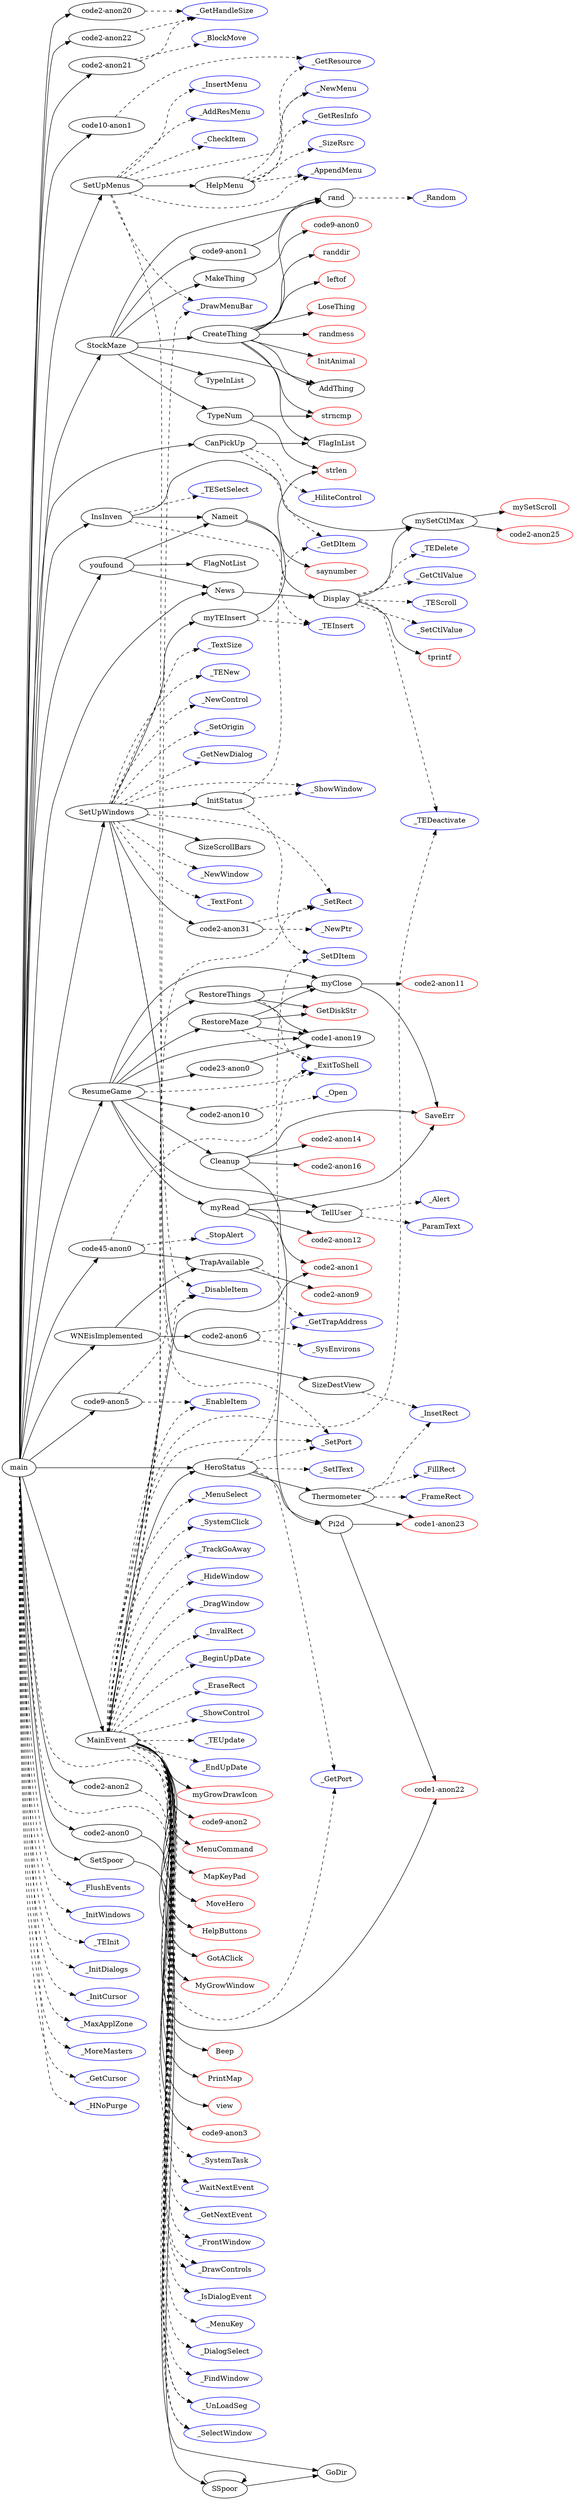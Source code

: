 digraph callgraph {
	rankdir= "LR"

	"main"
	"code2-anon20"
	"code2-anon21"
	"code2-anon22"
	"SetUpMenus"
	"SetUpWindows"
	"code10-anon1"
	"code45-anon0"
	"StockMaze"
	"CanPickUp"
	"code2-anon0"
	"SetSpoor"
	"HeroStatus"
	"News"
	"code2-anon2"
	"ResumeGame"
	"InsInven"
	"code9-anon5"
	"youfound"
	"WNEisImplemented"
	"MainEvent"
	"HelpMenu"
	"SizeDestView"
	"SizeScrollBars"
	"myTEInsert"
	"code2-anon31"
	"InitStatus"
	"TrapAvailable"
	"TypeNum"
	"MakeThing"
	"rand"
	"AddThing"
	"TypeInList"
	"code9-anon1"
	"CreateThing"	
	"GoDir"
	"SSpoor"
	"Pi2d"
	"Thermometer"
	"Display"
	"code2-anon10"
	"myRead"
	"myClose"
	"TellUser"
	"RestoreMaze"
	"RestoreThings"
	"code23-anon0"
	"Cleanup"
	"code1-anon19"
	"Nameit"
	"mySetCtlMax"
	"FlagNotList"
	"code2-anon6"
	"myGrowDrawIcon"[color=red]
	"code2-anon1"[color=red]
	"code9-anon2"[color=red]
	"MenuCommand"[color=red]
	"MapKeyPad"[color=red]
	"MoveHero"[color=red]
	"HelpButtons"[color=red]
	"GotAClick"[color=red]
	"MyGrowWindow"[color=red]
	"Beep"[color=red]
	"code1-anon22"[color=red]
	"PrintMap"[color=red]
	"view"[color=red]
	"code9-anon3"[color=red]
	"strlen"[color=red]
	"code2-anon9"[color=red]
	"strncmp"[color=red]
	"code9-anon0"[color=red]
	"randdir"[color=red]
	"leftof"[color=red]
	"LoseThing"[color=red]
	"randmess"[color=red]
	"InitAnimal"[color=red]
	"code1-anon23"[color=red]
	"tprintf"[color=red]
	"code2-anon12"[color=red]
	"SaveErr"[color=red]
	"code2-anon11"[color=red]
	"GetDiskStr"[color=red]
	"saynumber"[color=red]
	"mySetScroll"[color=red]
	"code2-anon25"[color=red]
	"code2-anon16"[color=red]
	"code2-anon14"[color=red]



	"_FlushEvents"[color=blue]
	"_InitWindows"[color=blue]
	"_TEInit"[color=blue]
	"_InitDialogs"[color=blue]
	"_InitCursor"[color=blue]
	"_MaxApplZone"[color=blue]
	"_MoreMasters"[color=blue]
	"_GetCursor"[color=blue]
	"_HNoPurge"[color=blue]
	"_UnLoadSeg"[color=blue]
	"_SelectWindow"[color=blue]
	"_GetHandleSize"[color=blue]
	"_BlockMove"[color=blue]
	"_NewMenu"[color=blue]
	"_AppendMenu"[color=blue]
	"_AddResMenu"[color=blue]
	"_CheckItem"[color=blue]
	"_DisableItem"[color=blue]
	"_InsertMenu"[color=blue]
	"_DrawMenuBar"[color=blue]
	"_SetRect"[color=blue]
	"_NewWindow"[color=blue]
	"_SetPort"[color=blue]
	"_TextFont"[color=blue]
	"_TextSize"[color=blue]
	"_TENew"[color=blue]
	"_NewControl"[color=blue]
	"_SetOrigin"[color=blue]
	"_GetNewDialog"[color=blue]
	"_ShowWindow"[color=blue]
	"_GetResource"[color=blue]
	"_StopAlert"[color=blue]
	"_ExitToShell"[color=blue]
	"_GetDItem"[color=blue]
	"_HiliteControl"[color=blue]
	"_SetIText"[color=blue]
	"_TESetSelect"[color=blue]
	"_TEInsert"[color=blue]
	"_EnableItem"[color=blue]
	"_GetPort"[color=blue]
	"_SetDItem"[color=blue]
	"_SystemTask"[color=blue]
	"_WaitNextEvent"[color=blue]
	"_GetNextEvent"[color=blue]
	"_FrontWindow"[color=blue]
	"_DrawControls"[color=blue]
	"_TEDeactivate"[color=blue]
	"_IsDialogEvent"[color=blue]
	"_MenuKey"[color=blue]
	"_DialogSelect"[color=blue]
	"_FindWindow"[color=blue]
	"_MenuSelect"[color=blue]
	"_SystemClick"[color=blue]
	"_TrackGoAway"[color=blue]
	"_HideWindow"[color=blue]
	"_SelectWindow"[color=blue]
	"_DragWindow"[color=blue]
	"_InvalRect"[color=blue]
	"_BeginUpDate"[color=blue]
	"_EraseRect"[color=blue]
	"_ShowControl"[color=blue]
	"_DrawControls"[color=blue]
	"_TEUpdate"[color=blue]
	"_EndUpDate"[color=blue]
	"_SizeRsrc"[color=blue]
	"_GetResInfo"[color=blue]
	"_InsetRect"[color=blue]
	"_NewPtr"[color=blue]
	"_GetTrapAddress"[color=blue]
	"_Random"[color=blue]
	"_FrameRect"[color=blue]
	"_FillRect"[color=blue]
	"_TEDelete"[color=blue]
	"_GetCtlValue"[color=blue]
	"_TEScroll"[color=blue]
	"_SetCtlValue"[color=blue]
	"_Open"[color=blue]
	"_ParamText"[color=blue]
	"_Alert"[color=blue]
	"_SysEnvirons"[color=blue]



	"main" -> "code2-anon20"
	"main" -> "code2-anon21"
	"main" -> "code2-anon22"
	"main" -> "SetUpMenus"
	"main" -> "SetUpWindows"
	"main" -> "code10-anon1"
	"main" -> "code45-anon0"
	"main" -> "StockMaze"
	"main" -> "CanPickUp"
	"main" -> "code2-anon0"
	"main" -> "SetSpoor"
	"main" -> "HeroStatus"
	"main" -> "News"
	"main" -> "code2-anon2"
	"main" -> "ResumeGame"
	"main" -> "InsInven"
	"main" -> "code9-anon5"
	"main" -> "youfound"
	"main" -> "WNEisImplemented"
	"main" -> "MainEvent"

	"main" -> "_FlushEvents"[style=dashed]
	"main" -> "_InitWindows"[style=dashed]
	"main" -> "_TEInit"[style=dashed]
	"main" -> "_InitDialogs"[style=dashed]
	"main" -> "_InitCursor"[style=dashed]
	"main" -> "_MaxApplZone"[style=dashed]
	"main" -> "_MoreMasters"[style=dashed]
	"main" -> "_GetCursor"[style=dashed]
	"main" -> "_HNoPurge"[style=dashed]
	"main" -> "_UnLoadSeg"[style=dashed]
	"main" -> "_SelectWindow"[style=dashed]


	"code2-anon20" -> "_GetHandleSize"[style=dashed]

	"code2-anon21" -> "_GetHandleSize"[style=dashed]
	"code2-anon21" -> "_BlockMove"[style=dashed]

	"code2-anon22" -> "_GetHandleSize"[style=dashed]

	"SetUpMenus" -> "HelpMenu"

	"SetUpMenus" -> "_NewMenu"[style=dashed]
	"SetUpMenus" -> "_AppendMenu"[style=dashed]
	"SetUpMenus" -> "_AddResMenu"[style=dashed]
	"SetUpMenus" -> "_CheckItem"[style=dashed]
	"SetUpMenus" -> "_DisableItem"[style=dashed]
	"SetUpMenus" -> "_InsertMenu"[style=dashed]
	"SetUpMenus" -> "_DrawMenuBar"[style=dashed]

	"SetUpWindows" -> "SizeDestView"
	"SetUpWindows" -> "SizeScrollBars"
	"SetUpWindows" -> "myTEInsert"
	"SetUpWindows" -> "code2-anon31"
	"SetUpWindows" -> "InitStatus"

	"SetUpWindows" -> "_SetRect"[style=dashed]
	"SetUpWindows" -> "_NewWindow"[style=dashed]
	"SetUpWindows" -> "_SetPort"[style=dashed]
	"SetUpWindows" -> "_TextFont"[style=dashed]
	"SetUpWindows" -> "_TextSize"[style=dashed]
	"SetUpWindows" -> "_TENew"[style=dashed]
	"SetUpWindows" -> "_NewControl"[style=dashed]
	"SetUpWindows" -> "_SetOrigin"[style=dashed]
	"SetUpWindows" -> "_GetNewDialog"[style=dashed]
	"SetUpWindows" -> "_ShowWindow"[style=dashed]

	"code10-anon1" -> "_GetResource"[style=dashed]

	"code45-anon0" -> "TrapAvailable"

	"code45-anon0" -> "_StopAlert"[style=dashed]
	"code45-anon0" -> "_ExitToShell"[style=dashed]


	"StockMaze" -> "TypeNum"
	"StockMaze" -> "MakeThing"
	"StockMaze" -> "rand"
	"StockMaze" -> "AddThing"
	"StockMaze" -> "TypeInList"
	"StockMaze" -> "code9-anon1"
	"StockMaze" -> "CreateThing"	


	"CanPickUp" -> "FlagInList"

	"CanPickUp" -> "_GetDItem"[style=dashed]
	"CanPickUp" -> "_HiliteControl"[style=dashed]

	"code2-anon0" -> "GoDir"

	"SetSpoor" -> "SSpoor"

	"HeroStatus" -> "Pi2d"
	"HeroStatus" -> "Thermometer"

	"HeroStatus" -> "_SetPort"[style=dashed]
	"HeroStatus" -> "_GetPort"[style=dashed]
	"HeroStatus" -> "_SetDItem"[style=dashed]
	"HeroStatus" -> "_SetIText"[style=dashed]

	"News" -> "Display"
	
	"code2-anon2" -> "_UnLoadSeg"[style=dashed]

	"ResumeGame" -> "code2-anon10"
	"ResumeGame" -> "myRead"
	"ResumeGame" -> "myClose"
	"ResumeGame" -> "TellUser"
	"ResumeGame" -> "RestoreMaze"
	"ResumeGame" -> "RestoreThings"
	"ResumeGame" -> "code23-anon0"
	"ResumeGame" -> "Cleanup"
	"ResumeGame" -> "code1-anon19"

	"ResumeGame" -> "_ExitToShell"[style=dashed]

	"InsInven" -> "Nameit"
	"InsInven" -> "mySetCtlMax"

	"InsInven" -> "_TESetSelect"[style=dashed]
	"InsInven" -> "_TEInsert"[style=dashed]

	"code9-anon5" -> "_EnableItem"[style=dashed]
	"code9-anon5" -> "_DisableItem"[style=dashed]

	"youfound" -> "FlagNotList"
	"youfound" -> "News"
	"youfound" -> "Nameit"
	
	"WNEisImplemented" -> "code2-anon6"
	"WNEisImplemented" -> "TrapAvailable"

	"MainEvent" -> "myGrowDrawIcon"
	"MainEvent" -> "code2-anon1"
	"MainEvent" -> "code9-anon2"
	"MainEvent" -> "MenuCommand"
	"MainEvent" -> "MapKeyPad"
	"MainEvent" -> "MoveHero"
	"MainEvent" -> "HelpButtons"
	"MainEvent" -> "GotAClick"
	"MainEvent" -> "MyGrowWindow"
	"MainEvent" -> "Beep"
	"MainEvent" -> "code1-anon22"
	"MainEvent" -> "PrintMap"
	"MainEvent" -> "view"
	"MainEvent" -> "HeroStatus"
	"MainEvent" -> "code9-anon3"

	"MainEvent" -> "_SystemTask"[style=dashed]
	"MainEvent" -> "_WaitNextEvent"[style=dashed]
	"MainEvent" -> "_GetNextEvent"[style=dashed]
	"MainEvent" -> "_FrontWindow"[style=dashed]
	"MainEvent" -> "_DrawControls"[style=dashed]
	"MainEvent" -> "_TEDeactivate"[style=dashed]
	"MainEvent" -> "_DisableItem"[style=dashed]
	"MainEvent" -> "_DrawMenuBar"[style=dashed]
	"MainEvent" -> "_EnableItem"[style=dashed]
	"MainEvent" -> "_IsDialogEvent"[style=dashed]
	"MainEvent" -> "_MenuKey"[style=dashed]
	"MainEvent" -> "_DialogSelect"[style=dashed]
	"MainEvent" -> "_FindWindow"[style=dashed]
	"MainEvent" -> "_MenuSelect"[style=dashed]
	"MainEvent" -> "_SystemClick"[style=dashed]
	"MainEvent" -> "_TrackGoAway"[style=dashed]
	"MainEvent" -> "_HideWindow"[style=dashed]
	"MainEvent" -> "_SelectWindow"[style=dashed]
	"MainEvent" -> "_SetRect"[style=dashed]
	"MainEvent" -> "_DragWindow"[style=dashed]
	"MainEvent" -> "_GetPort"[style=dashed]
	"MainEvent" -> "_SetPort"[style=dashed]
	"MainEvent" -> "_InvalRect"[style=dashed]
	"MainEvent" -> "_BeginUpDate"[style=dashed]
	"MainEvent" -> "_EraseRect"[style=dashed]
	"MainEvent" -> "_ShowControl"[style=dashed]
	"MainEvent" -> "_DrawControls"[style=dashed]
	"MainEvent" -> "_TEUpdate"[style=dashed]
	"MainEvent" -> "_EndUpDate"[style=dashed]
	"MainEvent" -> "_UnLoadSeg"[style=dashed]


	"HelpMenu" -> "_GetResource"[style=dashed]
	"HelpMenu" -> "_SizeRsrc"[style=dashed]
	"HelpMenu" -> "_NewMenu"[style=dashed]
	"HelpMenu" -> "_GetResInfo"[style=dashed]
	"HelpMenu" -> "_AppendMenu"[style=dashed]

	"SizeDestView" -> "_InsetRect"[style=dashed]

	"myTEInsert" -> "strlen"

	"myTEInsert" -> "_TEInsert"[style=dashed]

	"code2-anon31" -> "_NewPtr"[style=dashed]
	"code2-anon31" -> "_SetRect"[style=dashed]

	"InitStatus" -> "_GetDItem"[style=dashed]
	"InitStatus" -> "_SetDItem"[style=dashed]
	"InitStatus" -> "_ShowWindow"[style=dashed]

	"TrapAvailable" -> "code2-anon9"

	"TrapAvailable" -> "_GetTrapAddress"[style=dashed]

	"TypeNum" -> "strlen"
	"TypeNum" -> "strncmp"

	"MakeThing" -> "code9-anon0"

	"rand" -> "_Random"[style=dashed]

	"code9-anon1" -> "rand"

	"CreateThing" -> "randdir"
	"CreateThing" -> "leftof"
	"CreateThing" -> "LoseThing"
	"CreateThing" -> "strncmp"
	"CreateThing" -> "randmess"
	"CreateThing" -> "rand"
	"CreateThing" -> "FlagInList"
	"CreateThing" -> "AddThing"
	"CreateThing" -> "InitAnimal"

	"SSpoor" -> "GoDir"
	"SSpoor" -> "SSpoor"

	"Pi2d" -> "code1-anon23"
	"Pi2d" -> "code1-anon22"

	"Thermometer" -> "code1-anon23"

	"Thermometer" -> "_FrameRect"[style=dashed]
	"Thermometer" -> "_InsetRect"[style=dashed]
	"Thermometer" -> "_FillRect"[style=dashed]

	"Display" -> "tprintf"
	"Display" -> "mySetCtlMax"

	"Display" -> "_TEDeactivate"[style=dashed]
	"Display" -> "_TEDelete"[style=dashed]
	"Display" -> "_GetCtlValue"[style=dashed]
	"Display" -> "_TEScroll"[style=dashed]
	"Display" -> "_SetCtlValue"[style=dashed]

	"code2-anon10" -> "_Open"[style=dashed]

	"myRead" -> "code2-anon12"
	"myRead" -> "SaveErr"
	"myRead" -> "Pi2d"
	"myRead" -> "TellUser"

	"myClose" -> "code2-anon11"
	"myClose" -> "SaveErr"

	"TellUser" -> "_ParamText"[style=dashed]
	"TellUser" -> "_Alert"[style=dashed]
	
	"RestoreMaze" -> "code1-anon19"
	"RestoreMaze" -> "GetDiskStr"
	"RestoreMaze" -> "myClose"

	"RestoreMaze" -> "_ExitToShell"[style=dashed]

	"RestoreThings" -> "code1-anon19"
	"RestoreThings" -> "GetDiskStr"
	"RestoreThings" -> "myClose"
	
	"RestoreThings" -> "_ExitToShell"[style=dashed]

	"code23-anon0" -> "code1-anon19"

	"Cleanup" -> "code2-anon1"
	"Cleanup" -> "SaveErr"
	"Cleanup" -> "code2-anon16"
	"Cleanup" -> "code2-anon14"

	"Nameit" -> "Display"
	"Nameit" -> "saynumber"

	"mySetCtlMax" -> "mySetScroll"
	"mySetCtlMax" -> "code2-anon25"

	"code2-anon6" -> "_GetTrapAddress"[style=dashed]
	"code2-anon6" -> "_SysEnvirons"[style=dashed]
}


